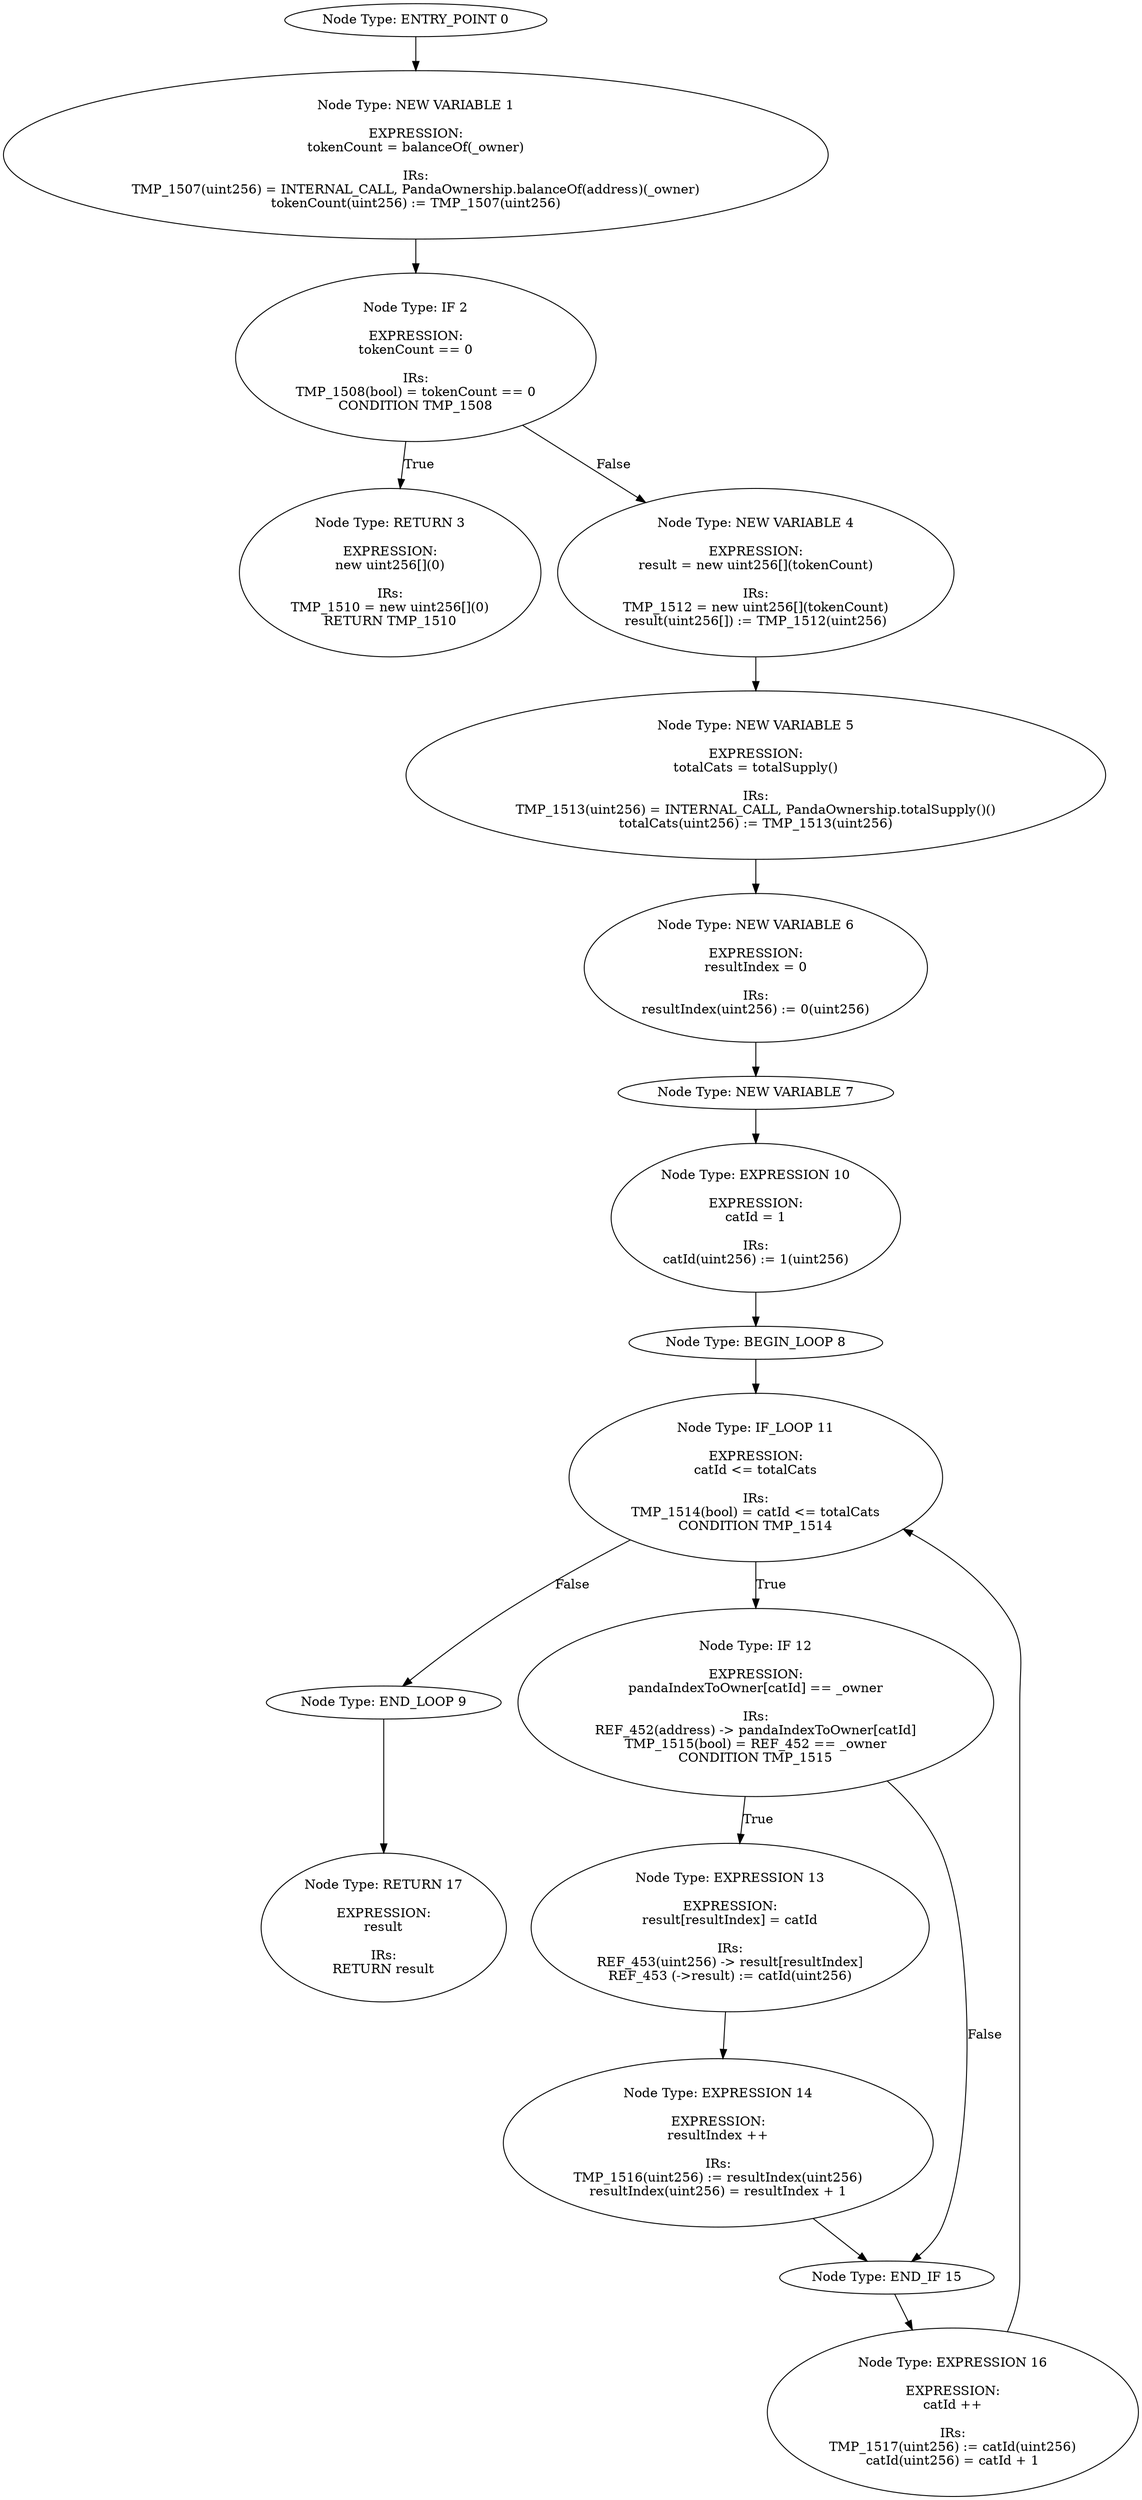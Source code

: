digraph{
0[label="Node Type: ENTRY_POINT 0
"];
0->1;
1[label="Node Type: NEW VARIABLE 1

EXPRESSION:
tokenCount = balanceOf(_owner)

IRs:
TMP_1507(uint256) = INTERNAL_CALL, PandaOwnership.balanceOf(address)(_owner)
tokenCount(uint256) := TMP_1507(uint256)"];
1->2;
2[label="Node Type: IF 2

EXPRESSION:
tokenCount == 0

IRs:
TMP_1508(bool) = tokenCount == 0
CONDITION TMP_1508"];
2->3[label="True"];
2->4[label="False"];
3[label="Node Type: RETURN 3

EXPRESSION:
new uint256[](0)

IRs:
TMP_1510 = new uint256[](0)
RETURN TMP_1510"];
4[label="Node Type: NEW VARIABLE 4

EXPRESSION:
result = new uint256[](tokenCount)

IRs:
TMP_1512 = new uint256[](tokenCount)
result(uint256[]) := TMP_1512(uint256)"];
4->5;
5[label="Node Type: NEW VARIABLE 5

EXPRESSION:
totalCats = totalSupply()

IRs:
TMP_1513(uint256) = INTERNAL_CALL, PandaOwnership.totalSupply()()
totalCats(uint256) := TMP_1513(uint256)"];
5->6;
6[label="Node Type: NEW VARIABLE 6

EXPRESSION:
resultIndex = 0

IRs:
resultIndex(uint256) := 0(uint256)"];
6->7;
7[label="Node Type: NEW VARIABLE 7
"];
7->10;
8[label="Node Type: BEGIN_LOOP 8
"];
8->11;
9[label="Node Type: END_LOOP 9
"];
9->17;
10[label="Node Type: EXPRESSION 10

EXPRESSION:
catId = 1

IRs:
catId(uint256) := 1(uint256)"];
10->8;
11[label="Node Type: IF_LOOP 11

EXPRESSION:
catId <= totalCats

IRs:
TMP_1514(bool) = catId <= totalCats
CONDITION TMP_1514"];
11->12[label="True"];
11->9[label="False"];
12[label="Node Type: IF 12

EXPRESSION:
pandaIndexToOwner[catId] == _owner

IRs:
REF_452(address) -> pandaIndexToOwner[catId]
TMP_1515(bool) = REF_452 == _owner
CONDITION TMP_1515"];
12->13[label="True"];
12->15[label="False"];
13[label="Node Type: EXPRESSION 13

EXPRESSION:
result[resultIndex] = catId

IRs:
REF_453(uint256) -> result[resultIndex]
REF_453 (->result) := catId(uint256)"];
13->14;
14[label="Node Type: EXPRESSION 14

EXPRESSION:
resultIndex ++

IRs:
TMP_1516(uint256) := resultIndex(uint256)
resultIndex(uint256) = resultIndex + 1"];
14->15;
15[label="Node Type: END_IF 15
"];
15->16;
16[label="Node Type: EXPRESSION 16

EXPRESSION:
catId ++

IRs:
TMP_1517(uint256) := catId(uint256)
catId(uint256) = catId + 1"];
16->11;
17[label="Node Type: RETURN 17

EXPRESSION:
result

IRs:
RETURN result"];
}

